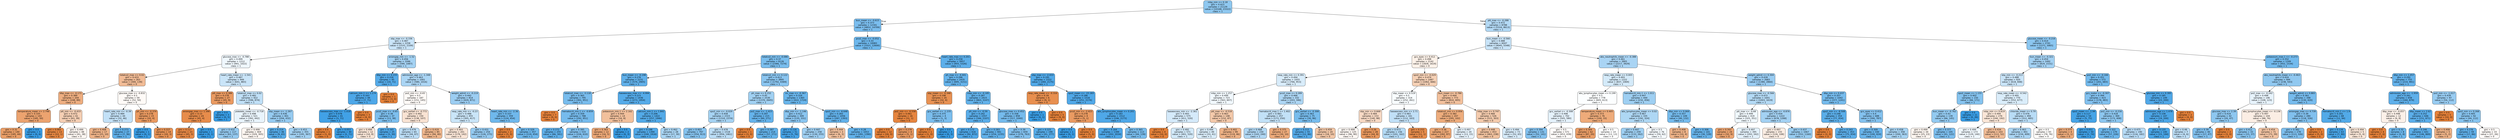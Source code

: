 digraph Tree {
node [shape=box, style="filled, rounded", color="black", fontname="helvetica"] ;
edge [fontname="helvetica"] ;
0 [label="mbp_min <= 0.18\ngini = 0.423\nsamples = 21129\nvalue = [10168, 23322]\nclass = 1", fillcolor="#8fc8f0"] ;
1 [label="bun_mean <= -0.615\ngini = 0.373\nsamples = 12341\nvalue = [4852, 14709]\nclass = 1", fillcolor="#7abdee"] ;
0 -> 1 [labeldistance=2.5, labelangle=45, headlabel="True"] ;
2 [label="sbp_max <= -0.336\ngini = 0.487\nsamples = 2258\nvalue = [1531, 2109]\nclass = 1", fillcolor="#c9e4f8"] ;
1 -> 2 ;
3 [label="glucose_max <= -0.788\ngini = 0.499\nsamples = 1212\nvalue = [941, 1022]\nclass = 1", fillcolor="#eff7fd"] ;
2 -> 3 ;
4 [label="totalco2_max <= 0.02\ngini = 0.433\nsamples = 263\nvalue = [300, 139]\nclass = 0", fillcolor="#f1bb95"] ;
3 -> 4 ;
5 [label="dbp_max <= -0.171\ngini = 0.389\nsamples = 204\nvalue = [248, 89]\nclass = 0", fillcolor="#eeae80"] ;
4 -> 5 ;
6 [label="temperature_mean <= 2.748\ngini = 0.335\nsamples = 143\nvalue = [185, 50]\nclass = 0", fillcolor="#eca36f"] ;
5 -> 6 ;
7 [label="gini = 0.31\nsamples = 140\nvalue = [185, 44]\nclass = 0", fillcolor="#eb9f68"] ;
6 -> 7 ;
8 [label="gini = 0.0\nsamples = 3\nvalue = [0, 6]\nclass = 1", fillcolor="#399de5"] ;
6 -> 8 ;
9 [label="ptt_min <= -0.433\ngini = 0.472\nsamples = 61\nvalue = [63, 39]\nclass = 0", fillcolor="#f5cfb4"] ;
5 -> 9 ;
10 [label="gini = 0.083\nsamples = 13\nvalue = [22, 1]\nclass = 0", fillcolor="#e68742"] ;
9 -> 10 ;
11 [label="gini = 0.499\nsamples = 48\nvalue = [41, 38]\nclass = 0", fillcolor="#fdf6f1"] ;
9 -> 11 ;
12 [label="glucose_max <= -0.832\ngini = 0.5\nsamples = 59\nvalue = [52, 50]\nclass = 0", fillcolor="#fefaf7"] ;
4 -> 12 ;
13 [label="heart_rate_min <= -0.39\ngini = 0.484\nsamples = 44\nvalue = [32, 46]\nclass = 1", fillcolor="#c3e1f7"] ;
12 -> 13 ;
14 [label="gini = 0.408\nsamples = 17\nvalue = [25, 10]\nclass = 0", fillcolor="#efb388"] ;
13 -> 14 ;
15 [label="gini = 0.273\nsamples = 27\nvalue = [7, 36]\nclass = 1", fillcolor="#5fb0ea"] ;
13 -> 15 ;
16 [label="ph_min <= -0.374\ngini = 0.278\nsamples = 15\nvalue = [20, 4]\nclass = 0", fillcolor="#ea9a61"] ;
12 -> 16 ;
17 [label="gini = 0.0\nsamples = 1\nvalue = [0, 1]\nclass = 1", fillcolor="#399de5"] ;
16 -> 17 ;
18 [label="gini = 0.227\nsamples = 14\nvalue = [20, 3]\nclass = 0", fillcolor="#e99457"] ;
16 -> 18 ;
19 [label="heart_rate_mean <= -1.541\ngini = 0.487\nsamples = 949\nvalue = [641, 883]\nclass = 1", fillcolor="#c9e4f8"] ;
3 -> 19 ;
20 [label="ptt_max <= 0.386\ngini = 0.278\nsamples = 27\nvalue = [45, 9]\nclass = 0", fillcolor="#ea9a61"] ;
19 -> 20 ;
21 [label="aniongap_max <= 1.396\ngini = 0.15\nsamples = 24\nvalue = [45, 4]\nclass = 0", fillcolor="#e78c4b"] ;
20 -> 21 ;
22 [label="gini = 0.117\nsamples = 23\nvalue = [45, 3]\nclass = 0", fillcolor="#e78946"] ;
21 -> 22 ;
23 [label="gini = 0.0\nsamples = 1\nvalue = [0, 1]\nclass = 1", fillcolor="#399de5"] ;
21 -> 23 ;
24 [label="gini = 0.0\nsamples = 3\nvalue = [0, 5]\nclass = 1", fillcolor="#399de5"] ;
20 -> 24 ;
25 [label="totalco2_max <= 0.02\ngini = 0.482\nsamples = 922\nvalue = [596, 874]\nclass = 1", fillcolor="#c0e0f7"] ;
19 -> 25 ;
26 [label="platelets_mean <= -0.718\ngini = 0.498\nsamples = 521\nvalue = [392, 442]\nclass = 1", fillcolor="#e9f4fc"] ;
25 -> 26 ;
27 [label="gini = 0.432\nsamples = 117\nvalue = [63, 137]\nclass = 1", fillcolor="#94caf1"] ;
26 -> 27 ;
28 [label="gini = 0.499\nsamples = 404\nvalue = [329, 305]\nclass = 0", fillcolor="#fdf6f1"] ;
26 -> 28 ;
29 [label="sbp_mean <= -1.267\ngini = 0.436\nsamples = 401\nvalue = [204, 432]\nclass = 1", fillcolor="#96cbf1"] ;
25 -> 29 ;
30 [label="gini = 0.214\nsamples = 46\nvalue = [9, 65]\nclass = 1", fillcolor="#54abe9"] ;
29 -> 30 ;
31 [label="gini = 0.453\nsamples = 355\nvalue = [195, 367]\nclass = 1", fillcolor="#a2d1f3"] ;
29 -> 31 ;
32 [label="aniongap_min <= -1.52\ngini = 0.456\nsamples = 1046\nvalue = [590, 1087]\nclass = 1", fillcolor="#a4d2f3"] ;
2 -> 32 ;
33 [label="dbp_min <= 0.155\ngini = 0.216\nsamples = 45\nvalue = [10, 71]\nclass = 1", fillcolor="#55abe9"] ;
32 -> 33 ;
34 [label="calcium_min.1 <= 1.174\ngini = 0.163\nsamples = 44\nvalue = [7, 71]\nclass = 1", fillcolor="#4da7e8"] ;
33 -> 34 ;
35 [label="baseexcess_max <= -1.018\ngini = 0.078\nsamples = 41\nvalue = [3, 71]\nclass = 1", fillcolor="#41a1e6"] ;
34 -> 35 ;
36 [label="gini = 0.0\nsamples = 1\nvalue = [1, 0]\nclass = 0", fillcolor="#e58139"] ;
35 -> 36 ;
37 [label="gini = 0.053\nsamples = 40\nvalue = [2, 71]\nclass = 1", fillcolor="#3fa0e6"] ;
35 -> 37 ;
38 [label="gini = 0.0\nsamples = 3\nvalue = [4, 0]\nclass = 0", fillcolor="#e58139"] ;
34 -> 38 ;
39 [label="gini = 0.0\nsamples = 1\nvalue = [3, 0]\nclass = 0", fillcolor="#e58139"] ;
33 -> 39 ;
40 [label="admission_age <= -1.348\ngini = 0.463\nsamples = 1001\nvalue = [580, 1016]\nclass = 1", fillcolor="#aad5f4"] ;
32 -> 40 ;
41 [label="po2_min <= -0.65\ngini = 0.5\nsamples = 187\nvalue = [151, 145]\nclass = 0", fillcolor="#fefaf7"] ;
40 -> 41 ;
42 [label="pco2_max <= -0.65\ngini = 0.38\nsamples = 37\nvalue = [13, 38]\nclass = 1", fillcolor="#7dbfee"] ;
41 -> 42 ;
43 [label="gini = 0.494\nsamples = 12\nvalue = [10, 8]\nclass = 0", fillcolor="#fae6d7"] ;
42 -> 43 ;
44 [label="gini = 0.165\nsamples = 25\nvalue = [3, 30]\nclass = 1", fillcolor="#4da7e8"] ;
42 -> 44 ;
45 [label="gcs_verbal <= -0.772\ngini = 0.492\nsamples = 150\nvalue = [138, 107]\nclass = 0", fillcolor="#f9e3d3"] ;
41 -> 45 ;
46 [label="gini = 0.479\nsamples = 65\nvalue = [44, 67]\nclass = 1", fillcolor="#bbddf6"] ;
45 -> 46 ;
47 [label="gini = 0.419\nsamples = 85\nvalue = [94, 40]\nclass = 0", fillcolor="#f0b78d"] ;
45 -> 47 ;
48 [label="weight_admit <= -0.219\ngini = 0.442\nsamples = 814\nvalue = [429, 871]\nclass = 1", fillcolor="#9bcdf2"] ;
40 -> 48 ;
49 [label="resp_rate_min <= -0.23\ngini = 0.488\nsamples = 455\nvalue = [305, 417]\nclass = 1", fillcolor="#cae5f8"] ;
48 -> 49 ;
50 [label="gini = 0.493\nsamples = 201\nvalue = [179, 142]\nclass = 0", fillcolor="#fae5d6"] ;
49 -> 50 ;
51 [label="gini = 0.431\nsamples = 254\nvalue = [126, 275]\nclass = 1", fillcolor="#94caf1"] ;
49 -> 51 ;
52 [label="heart_rate_min <= -2.36\ngini = 0.337\nsamples = 359\nvalue = [124, 454]\nclass = 1", fillcolor="#6fb8ec"] ;
48 -> 52 ;
53 [label="gini = 0.0\nsamples = 2\nvalue = [5, 0]\nclass = 0", fillcolor="#e58139"] ;
52 -> 53 ;
54 [label="gini = 0.329\nsamples = 357\nvalue = [119, 454]\nclass = 1", fillcolor="#6db7ec"] ;
52 -> 54 ;
55 [label="pco2_max <= -0.052\ngini = 0.33\nsamples = 10083\nvalue = [3321, 12600]\nclass = 1", fillcolor="#6db7ec"] ;
1 -> 55 ;
56 [label="totalco2_min <= -0.086\ngini = 0.37\nsamples = 6126\nvalue = [2366, 7274]\nclass = 1", fillcolor="#79bded"] ;
55 -> 56 ;
57 [label="bun_mean <= -0.198\ngini = 0.276\nsamples = 2231\nvalue = [574, 2905]\nclass = 1", fillcolor="#60b0ea"] ;
56 -> 57 ;
58 [label="totalco2_max <= -3.118\ngini = 0.365\nsamples = 795\nvalue = [301, 951]\nclass = 1", fillcolor="#78bced"] ;
57 -> 58 ;
59 [label="gini = 0.0\nsamples = 7\nvalue = [9, 0]\nclass = 0", fillcolor="#e58139"] ;
58 -> 59 ;
60 [label="hematocrit_min.1 <= -0.859\ngini = 0.359\nsamples = 788\nvalue = [292, 951]\nclass = 1", fillcolor="#76bbed"] ;
58 -> 60 ;
61 [label="gini = 0.272\nsamples = 255\nvalue = [66, 341]\nclass = 1", fillcolor="#5fb0ea"] ;
60 -> 61 ;
62 [label="gini = 0.395\nsamples = 533\nvalue = [226, 610]\nclass = 1", fillcolor="#82c1ef"] ;
60 -> 62 ;
63 [label="baseexcess_max <= -4.994\ngini = 0.215\nsamples = 1436\nvalue = [273, 1954]\nclass = 1", fillcolor="#55abe9"] ;
57 -> 63 ;
64 [label="potassium_min.1 <= 2.162\ngini = 0.444\nsamples = 14\nvalue = [16, 8]\nclass = 0", fillcolor="#f2c09c"] ;
63 -> 64 ;
65 [label="gini = 0.363\nsamples = 12\nvalue = [16, 5]\nclass = 0", fillcolor="#eda877"] ;
64 -> 65 ;
66 [label="gini = 0.0\nsamples = 2\nvalue = [0, 3]\nclass = 1", fillcolor="#399de5"] ;
64 -> 66 ;
67 [label="calcium_min.1 <= 1.842\ngini = 0.206\nsamples = 1422\nvalue = [257, 1946]\nclass = 1", fillcolor="#53aae8"] ;
63 -> 67 ;
68 [label="gini = 0.198\nsamples = 1394\nvalue = [240, 1916]\nclass = 1", fillcolor="#52a9e8"] ;
67 -> 68 ;
69 [label="gini = 0.462\nsamples = 28\nvalue = [17, 30]\nclass = 1", fillcolor="#a9d5f4"] ;
67 -> 69 ;
70 [label="totalco2_min <= 0.122\ngini = 0.413\nsamples = 3895\nvalue = [1792, 4369]\nclass = 1", fillcolor="#8ac5f0"] ;
56 -> 70 ;
71 [label="ph_max <= 0.152\ngini = 0.45\nsamples = 2530\nvalue = [1370, 2645]\nclass = 1", fillcolor="#a0d0f2"] ;
70 -> 71 ;
72 [label="spo2_min <= -0.029\ngini = 0.458\nsamples = 2315\nvalue = [1310, 2374]\nclass = 1", fillcolor="#a6d3f3"] ;
71 -> 72 ;
73 [label="gini = 0.403\nsamples = 797\nvalue = [354, 913]\nclass = 1", fillcolor="#86c3ef"] ;
72 -> 73 ;
74 [label="gini = 0.478\nsamples = 1518\nvalue = [956, 1461]\nclass = 1", fillcolor="#bbddf6"] ;
72 -> 74 ;
75 [label="po2_max <= -1.423\ngini = 0.297\nsamples = 215\nvalue = [60, 271]\nclass = 1", fillcolor="#65b3eb"] ;
71 -> 75 ;
76 [label="gini = 0.0\nsamples = 1\nvalue = [3, 0]\nclass = 0", fillcolor="#e58139"] ;
75 -> 76 ;
77 [label="gini = 0.287\nsamples = 214\nvalue = [57, 271]\nclass = 1", fillcolor="#63b2ea"] ;
75 -> 77 ;
78 [label="inr_max <= -0.367\ngini = 0.316\nsamples = 1365\nvalue = [422, 1724]\nclass = 1", fillcolor="#69b5eb"] ;
70 -> 78 ;
79 [label="dbp_min <= -1.146\ngini = 0.412\nsamples = 309\nvalue = [135, 331]\nclass = 1", fillcolor="#8ac5f0"] ;
78 -> 79 ;
80 [label="gini = 0.116\nsamples = 51\nvalue = [5, 76]\nclass = 1", fillcolor="#46a3e7"] ;
79 -> 80 ;
81 [label="gini = 0.447\nsamples = 258\nvalue = [130, 255]\nclass = 1", fillcolor="#9ecff2"] ;
79 -> 81 ;
82 [label="spo2_min <= -6.648\ngini = 0.283\nsamples = 1056\nvalue = [287, 1393]\nclass = 1", fillcolor="#62b1ea"] ;
78 -> 82 ;
83 [label="gini = 0.444\nsamples = 3\nvalue = [6, 3]\nclass = 0", fillcolor="#f2c09c"] ;
82 -> 83 ;
84 [label="gini = 0.28\nsamples = 1053\nvalue = [281, 1390]\nclass = 1", fillcolor="#61b1ea"] ;
82 -> 84 ;
85 [label="heart_rate_max <= 0.201\ngini = 0.258\nsamples = 3957\nvalue = [955, 5326]\nclass = 1", fillcolor="#5dafea"] ;
55 -> 85 ;
86 [label="ph_max <= -4.441\ngini = 0.296\nsamples = 2435\nvalue = [695, 3151]\nclass = 1", fillcolor="#65b3eb"] ;
85 -> 86 ;
87 [label="sbp_mean <= -0.346\ngini = 0.198\nsamples = 20\nvalue = [32, 4]\nclass = 0", fillcolor="#e89152"] ;
86 -> 87 ;
88 [label="po2_min <= -0.558\ngini = 0.061\nsamples = 16\nvalue = [31, 1]\nclass = 0", fillcolor="#e6853f"] ;
87 -> 88 ;
89 [label="gini = 0.0\nsamples = 12\nvalue = [26, 0]\nclass = 0", fillcolor="#e58139"] ;
88 -> 89 ;
90 [label="gini = 0.278\nsamples = 4\nvalue = [5, 1]\nclass = 0", fillcolor="#ea9a61"] ;
88 -> 90 ;
91 [label="gcs_verbal <= -1.235\ngini = 0.375\nsamples = 4\nvalue = [1, 3]\nclass = 1", fillcolor="#7bbeee"] ;
87 -> 91 ;
92 [label="gini = 0.0\nsamples = 1\nvalue = [1, 0]\nclass = 0", fillcolor="#e58139"] ;
91 -> 92 ;
93 [label="gini = 0.0\nsamples = 3\nvalue = [0, 3]\nclass = 1", fillcolor="#399de5"] ;
91 -> 93 ;
94 [label="mbp_min <= -0.185\ngini = 0.287\nsamples = 2415\nvalue = [663, 3147]\nclass = 1", fillcolor="#63b2ea"] ;
86 -> 94 ;
95 [label="ph_min <= -0.59\ngini = 0.242\nsamples = 1557\nvalue = [346, 2107]\nclass = 1", fillcolor="#5aade9"] ;
94 -> 95 ;
96 [label="gini = 0.173\nsamples = 616\nvalue = [92, 872]\nclass = 1", fillcolor="#4ea7e8"] ;
95 -> 96 ;
97 [label="gini = 0.283\nsamples = 941\nvalue = [254, 1235]\nclass = 1", fillcolor="#62b1ea"] ;
95 -> 97 ;
98 [label="glucose_max <= 0.452\ngini = 0.358\nsamples = 858\nvalue = [317, 1040]\nclass = 1", fillcolor="#75bbed"] ;
94 -> 98 ;
99 [label="gini = 0.39\nsamples = 659\nvalue = [276, 763]\nclass = 1", fillcolor="#81c0ee"] ;
98 -> 99 ;
100 [label="gini = 0.225\nsamples = 199\nvalue = [41, 277]\nclass = 1", fillcolor="#56ace9"] ;
98 -> 100 ;
101 [label="sbp_max <= -2.433\ngini = 0.191\nsamples = 1522\nvalue = [260, 2175]\nclass = 1", fillcolor="#51a9e8"] ;
85 -> 101 ;
102 [label="resp_rate_mean <= -0.316\ngini = 0.18\nsamples = 6\nvalue = [9, 1]\nclass = 0", fillcolor="#e88f4f"] ;
101 -> 102 ;
103 [label="gini = 0.0\nsamples = 1\nvalue = [0, 1]\nclass = 1", fillcolor="#399de5"] ;
102 -> 103 ;
104 [label="gini = 0.0\nsamples = 5\nvalue = [9, 0]\nclass = 0", fillcolor="#e58139"] ;
102 -> 104 ;
105 [label="spo2_mean <= -15.183\ngini = 0.186\nsamples = 1516\nvalue = [251, 2174]\nclass = 1", fillcolor="#50a8e8"] ;
101 -> 105 ;
106 [label="pco2_min <= -2.423\ngini = 0.278\nsamples = 4\nvalue = [5, 1]\nclass = 0", fillcolor="#ea9a61"] ;
105 -> 106 ;
107 [label="gini = 0.0\nsamples = 1\nvalue = [0, 1]\nclass = 1", fillcolor="#399de5"] ;
106 -> 107 ;
108 [label="gini = 0.0\nsamples = 3\nvalue = [5, 0]\nclass = 0", fillcolor="#e58139"] ;
106 -> 108 ;
109 [label="abs_lymphocytes_mean <= 0.201\ngini = 0.183\nsamples = 1512\nvalue = [246, 2173]\nclass = 1", fillcolor="#4fa8e8"] ;
105 -> 109 ;
110 [label="gini = 0.164\nsamples = 1399\nvalue = [202, 2034]\nclass = 1", fillcolor="#4da7e8"] ;
109 -> 110 ;
111 [label="gini = 0.365\nsamples = 113\nvalue = [44, 139]\nclass = 1", fillcolor="#78bced"] ;
109 -> 111 ;
112 [label="ptt_max <= -0.288\ngini = 0.472\nsamples = 8788\nvalue = [5316, 8613]\nclass = 1", fillcolor="#b3d9f5"] ;
0 -> 112 [labeldistance=2.5, labelangle=-45, headlabel="False"] ;
113 [label="bun_mean <= -0.566\ngini = 0.488\nsamples = 6047\nvalue = [4045, 5548]\nclass = 1", fillcolor="#c9e4f8"] ;
112 -> 113 ;
114 [label="gcs_eyes <= 0.412\ngini = 0.498\nsamples = 2142\nvalue = [1828, 1619]\nclass = 0", fillcolor="#fcf1e8"] ;
113 -> 114 ;
115 [label="resp_rate_min <= 0.391\ngini = 0.494\nsamples = 1055\nvalue = [766, 953]\nclass = 1", fillcolor="#d8ecfa"] ;
114 -> 115 ;
116 [label="mbp_min <= 1.257\ngini = 0.499\nsamples = 723\nvalue = [563, 607]\nclass = 1", fillcolor="#f1f8fd"] ;
115 -> 116 ;
117 [label="baseexcess_min <= -2.361\ngini = 0.493\nsamples = 575\nvalue = [411, 520]\nclass = 1", fillcolor="#d5eafa"] ;
116 -> 117 ;
118 [label="gini = 0.0\nsamples = 4\nvalue = [10, 0]\nclass = 0", fillcolor="#e58139"] ;
117 -> 118 ;
119 [label="gini = 0.492\nsamples = 571\nvalue = [401, 520]\nclass = 1", fillcolor="#d2e9f9"] ;
117 -> 119 ;
120 [label="ptt_max <= -0.518\ngini = 0.463\nsamples = 148\nvalue = [152, 87]\nclass = 0", fillcolor="#f4c9aa"] ;
116 -> 120 ;
121 [label="gini = 0.494\nsamples = 49\nvalue = [33, 41]\nclass = 1", fillcolor="#d8ecfa"] ;
120 -> 121 ;
122 [label="gini = 0.402\nsamples = 99\nvalue = [119, 46]\nclass = 0", fillcolor="#efb286"] ;
120 -> 122 ;
123 [label="pco2_max <= 0.289\ngini = 0.466\nsamples = 332\nvalue = [203, 346]\nclass = 1", fillcolor="#add6f4"] ;
115 -> 123 ;
124 [label="hematocrit_max.1 <= 1.402\ngini = 0.483\nsamples = 257\nvalue = [173, 250]\nclass = 1", fillcolor="#c2e1f7"] ;
123 -> 124 ;
125 [label="gini = 0.468\nsamples = 230\nvalue = [143, 240]\nclass = 1", fillcolor="#afd7f4"] ;
124 -> 125 ;
126 [label="gini = 0.375\nsamples = 27\nvalue = [30, 10]\nclass = 0", fillcolor="#eeab7b"] ;
124 -> 126 ;
127 [label="gcs_verbal <= -0.308\ngini = 0.363\nsamples = 75\nvalue = [30, 96]\nclass = 1", fillcolor="#77bced"] ;
123 -> 127 ;
128 [label="gini = 0.215\nsamples = 55\nvalue = [12, 86]\nclass = 1", fillcolor="#55abe9"] ;
127 -> 128 ;
129 [label="gini = 0.459\nsamples = 20\nvalue = [18, 10]\nclass = 0", fillcolor="#f3c7a7"] ;
127 -> 129 ;
130 [label="spo2_min <= -0.029\ngini = 0.474\nsamples = 1087\nvalue = [1062, 666]\nclass = 0", fillcolor="#f5d0b5"] ;
114 -> 130 ;
131 [label="sbp_mean <= 0.519\ngini = 0.5\nsamples = 314\nvalue = [252, 261]\nclass = 1", fillcolor="#f8fcfe"] ;
130 -> 131 ;
132 [label="sbp_min <= 0.668\ngini = 0.484\nsamples = 153\nvalue = [140, 98]\nclass = 0", fillcolor="#f7d9c4"] ;
131 -> 132 ;
133 [label="gini = 0.499\nsamples = 125\nvalue = [96, 90]\nclass = 0", fillcolor="#fdf7f3"] ;
132 -> 133 ;
134 [label="gini = 0.26\nsamples = 28\nvalue = [44, 8]\nclass = 0", fillcolor="#ea985d"] ;
132 -> 134 ;
135 [label="baseexcess_min <= 2.71\ngini = 0.483\nsamples = 161\nvalue = [112, 163]\nclass = 1", fillcolor="#c1e0f7"] ;
131 -> 135 ;
136 [label="gini = 0.473\nsamples = 156\nvalue = [101, 162]\nclass = 1", fillcolor="#b4daf5"] ;
135 -> 136 ;
137 [label="gini = 0.153\nsamples = 5\nvalue = [11, 1]\nclass = 0", fillcolor="#e78c4b"] ;
135 -> 137 ;
138 [label="bun_mean <= -0.786\ngini = 0.444\nsamples = 773\nvalue = [810, 405]\nclass = 0", fillcolor="#f2c09c"] ;
130 -> 138 ;
139 [label="totalco2_min <= 0.956\ngini = 0.382\nsamples = 247\nvalue = [295, 102]\nclass = 0", fillcolor="#eead7d"] ;
138 -> 139 ;
140 [label="gini = 0.36\nsamples = 227\nvalue = [282, 87]\nclass = 0", fillcolor="#eda876"] ;
139 -> 140 ;
141 [label="gini = 0.497\nsamples = 20\nvalue = [13, 15]\nclass = 1", fillcolor="#e5f2fc"] ;
139 -> 141 ;
142 [label="mbp_max <= 0.747\ngini = 0.466\nsamples = 526\nvalue = [515, 303]\nclass = 0", fillcolor="#f4cbad"] ;
138 -> 142 ;
143 [label="gini = 0.448\nsamples = 453\nvalue = [463, 238]\nclass = 0", fillcolor="#f2c29f"] ;
142 -> 143 ;
144 [label="gini = 0.494\nsamples = 73\nvalue = [52, 65]\nclass = 1", fillcolor="#d7ebfa"] ;
142 -> 144 ;
145 [label="abs_neutrophils_mean <= -0.388\ngini = 0.461\nsamples = 3905\nvalue = [2217, 3929]\nclass = 1", fillcolor="#a9d4f4"] ;
113 -> 145 ;
146 [label="resp_rate_mean <= 0.005\ngini = 0.493\nsamples = 1222\nvalue = [837, 1069]\nclass = 1", fillcolor="#d4eaf9"] ;
145 -> 146 ;
147 [label="abs_lymphocytes_mean <= 0.199\ngini = 0.5\nsamples = 778\nvalue = [605, 613]\nclass = 1", fillcolor="#fcfeff"] ;
146 -> 147 ;
148 [label="gcs_verbal <= -0.308\ngini = 0.498\nsamples = 702\nvalue = [505, 580]\nclass = 1", fillcolor="#e5f2fc"] ;
147 -> 148 ;
149 [label="gini = 0.394\nsamples = 131\nvalue = [52, 141]\nclass = 1", fillcolor="#82c1ef"] ;
148 -> 149 ;
150 [label="gini = 0.5\nsamples = 571\nvalue = [453, 439]\nclass = 0", fillcolor="#fefbf9"] ;
148 -> 150 ;
151 [label="temperature_mean <= 0.405\ngini = 0.373\nsamples = 76\nvalue = [100, 33]\nclass = 0", fillcolor="#eeab7a"] ;
147 -> 151 ;
152 [label="gini = 0.304\nsamples = 62\nvalue = [87, 20]\nclass = 0", fillcolor="#eb9e67"] ;
151 -> 152 ;
153 [label="gini = 0.5\nsamples = 14\nvalue = [13, 13]\nclass = 0", fillcolor="#ffffff"] ;
151 -> 153 ;
154 [label="hematocrit_min.1 <= 1.011\ngini = 0.447\nsamples = 444\nvalue = [232, 456]\nclass = 1", fillcolor="#9ecff2"] ;
146 -> 154 ;
155 [label="abs_lymphocytes_mean <= 0.02\ngini = 0.467\nsamples = 335\nvalue = [192, 324]\nclass = 1", fillcolor="#aed7f4"] ;
154 -> 155 ;
156 [label="gini = 0.447\nsamples = 259\nvalue = [133, 262]\nclass = 1", fillcolor="#9ecff2"] ;
155 -> 156 ;
157 [label="gini = 0.5\nsamples = 76\nvalue = [59, 62]\nclass = 1", fillcolor="#f5fafe"] ;
155 -> 157 ;
158 [label="dbp_min <= 0.069\ngini = 0.357\nsamples = 109\nvalue = [40, 132]\nclass = 1", fillcolor="#75bbed"] ;
154 -> 158 ;
159 [label="gini = 0.408\nsamples = 8\nvalue = [10, 4]\nclass = 0", fillcolor="#efb388"] ;
158 -> 159 ;
160 [label="gini = 0.308\nsamples = 101\nvalue = [30, 128]\nclass = 1", fillcolor="#67b4eb"] ;
158 -> 160 ;
161 [label="weight_admit <= 0.304\ngini = 0.439\nsamples = 2683\nvalue = [1380, 2860]\nclass = 1", fillcolor="#99ccf2"] ;
145 -> 161 ;
162 [label="glucose_max <= -0.566\ngini = 0.472\nsamples = 1641\nvalue = [1003, 1619]\nclass = 1", fillcolor="#b4daf5"] ;
161 -> 162 ;
163 [label="ptt_max <= -0.68\ngini = 0.499\nsamples = 419\nvalue = [325, 351]\nclass = 1", fillcolor="#f0f8fd"] ;
162 -> 163 ;
164 [label="gini = 0.343\nsamples = 24\nvalue = [32, 9]\nclass = 0", fillcolor="#eca471"] ;
163 -> 164 ;
165 [label="gini = 0.497\nsamples = 395\nvalue = [293, 342]\nclass = 1", fillcolor="#e3f1fb"] ;
163 -> 165 ;
166 [label="admission_age <= -0.876\ngini = 0.454\nsamples = 1222\nvalue = [678, 1268]\nclass = 1", fillcolor="#a3d1f3"] ;
162 -> 166 ;
167 [label="gini = 0.497\nsamples = 155\nvalue = [126, 108]\nclass = 0", fillcolor="#fbede3"] ;
166 -> 167 ;
168 [label="gini = 0.437\nsamples = 1067\nvalue = [552, 1160]\nclass = 1", fillcolor="#97ccf1"] ;
166 -> 168 ;
169 [label="dbp_min <= 0.437\ngini = 0.357\nsamples = 1042\nvalue = [377, 1241]\nclass = 1", fillcolor="#75bbed"] ;
161 -> 169 ;
170 [label="spo2_min <= -8.508\ngini = 0.248\nsamples = 354\nvalue = [77, 454]\nclass = 1", fillcolor="#5baee9"] ;
169 -> 170 ;
171 [label="gini = 0.0\nsamples = 1\nvalue = [2, 0]\nclass = 0", fillcolor="#e58139"] ;
170 -> 171 ;
172 [label="gini = 0.243\nsamples = 353\nvalue = [75, 454]\nclass = 1", fillcolor="#5aade9"] ;
170 -> 172 ;
173 [label="gcs_eyes <= 0.412\ngini = 0.4\nsamples = 688\nvalue = [300, 787]\nclass = 1", fillcolor="#84c2ef"] ;
169 -> 173 ;
174 [label="gini = 0.309\nsamples = 330\nvalue = [100, 424]\nclass = 1", fillcolor="#68b4eb"] ;
173 -> 174 ;
175 [label="gini = 0.458\nsamples = 358\nvalue = [200, 363]\nclass = 1", fillcolor="#a6d3f3"] ;
173 -> 175 ;
176 [label="glucose_mean <= -0.216\ngini = 0.414\nsamples = 2741\nvalue = [1271, 3065]\nclass = 1", fillcolor="#8bc6f0"] ;
112 -> 176 ;
177 [label="bun_mean <= -0.321\ngini = 0.454\nsamples = 1492\nvalue = [819, 1531]\nclass = 1", fillcolor="#a3d1f3"] ;
176 -> 177 ;
178 [label="sbp_min <= -0.213\ngini = 0.488\nsamples = 920\nvalue = [618, 848]\nclass = 1", fillcolor="#c9e4f8"] ;
177 -> 178 ;
179 [label="spo2_mean <= 1.155\ngini = 0.402\nsamples = 150\nvalue = [66, 171]\nclass = 1", fillcolor="#85c3ef"] ;
178 -> 179 ;
180 [label="bun_mean <= -0.762\ngini = 0.43\nsamples = 139\nvalue = [66, 145]\nclass = 1", fillcolor="#93caf1"] ;
179 -> 180 ;
181 [label="gini = 0.499\nsamples = 34\nvalue = [25, 23]\nclass = 0", fillcolor="#fdf5ef"] ;
180 -> 181 ;
182 [label="gini = 0.377\nsamples = 105\nvalue = [41, 122]\nclass = 1", fillcolor="#7cbeee"] ;
180 -> 182 ;
183 [label="gini = 0.0\nsamples = 11\nvalue = [0, 26]\nclass = 1", fillcolor="#399de5"] ;
179 -> 183 ;
184 [label="resp_rate_mean <= -0.542\ngini = 0.495\nsamples = 770\nvalue = [552, 677]\nclass = 1", fillcolor="#daedfa"] ;
178 -> 184 ;
185 [label="mbp_min <= 0.819\ngini = 0.494\nsamples = 276\nvalue = [240, 192]\nclass = 0", fillcolor="#fae6d7"] ;
184 -> 185 ;
186 [label="gini = 0.499\nsamples = 173\nvalue = [129, 140]\nclass = 1", fillcolor="#eff7fd"] ;
185 -> 186 ;
187 [label="gini = 0.434\nsamples = 103\nvalue = [111, 52]\nclass = 0", fillcolor="#f1bc96"] ;
185 -> 187 ;
188 [label="chloride_mean <= 0.79\ngini = 0.476\nsamples = 494\nvalue = [312, 485]\nclass = 1", fillcolor="#b8dcf6"] ;
184 -> 188 ;
189 [label="gini = 0.463\nsamples = 401\nvalue = [234, 409]\nclass = 1", fillcolor="#aad5f4"] ;
188 -> 189 ;
190 [label="gini = 0.5\nsamples = 93\nvalue = [78, 76]\nclass = 0", fillcolor="#fefcfa"] ;
188 -> 190 ;
191 [label="po2_min <= -0.166\ngini = 0.351\nsamples = 572\nvalue = [201, 683]\nclass = 1", fillcolor="#73baed"] ;
177 -> 191 ;
192 [label="gcs_motor <= -0.307\ngini = 0.394\nsamples = 423\nvalue = [178, 483]\nclass = 1", fillcolor="#82c1ef"] ;
191 -> 192 ;
193 [label="spo2_mean <= -1.94\ngini = 0.117\nsamples = 54\nvalue = [5, 75]\nclass = 1", fillcolor="#46a4e7"] ;
192 -> 193 ;
194 [label="gini = 0.375\nsamples = 4\nvalue = [3, 1]\nclass = 0", fillcolor="#eeab7b"] ;
193 -> 194 ;
195 [label="gini = 0.051\nsamples = 50\nvalue = [2, 74]\nclass = 1", fillcolor="#3ea0e6"] ;
193 -> 195 ;
196 [label="po2_min <= -0.216\ngini = 0.418\nsamples = 369\nvalue = [173, 408]\nclass = 1", fillcolor="#8dc7f0"] ;
192 -> 196 ;
197 [label="gini = 0.322\nsamples = 179\nvalue = [57, 226]\nclass = 1", fillcolor="#6bb6ec"] ;
196 -> 197 ;
198 [label="gini = 0.475\nsamples = 190\nvalue = [116, 182]\nclass = 1", fillcolor="#b7dbf6"] ;
196 -> 198 ;
199 [label="glucose_min <= 0.395\ngini = 0.185\nsamples = 149\nvalue = [23, 200]\nclass = 1", fillcolor="#50a8e8"] ;
191 -> 199 ;
200 [label="admission_age <= 1.478\ngini = 0.158\nsamples = 147\nvalue = [19, 200]\nclass = 1", fillcolor="#4ca6e7"] ;
199 -> 200 ;
201 [label="gini = 0.133\nsamples = 140\nvalue = [15, 194]\nclass = 1", fillcolor="#48a5e7"] ;
200 -> 201 ;
202 [label="gini = 0.48\nsamples = 7\nvalue = [4, 6]\nclass = 1", fillcolor="#bddef6"] ;
200 -> 202 ;
203 [label="gini = 0.0\nsamples = 2\nvalue = [4, 0]\nclass = 0", fillcolor="#e58139"] ;
199 -> 203 ;
204 [label="potassium_max.1 <= -0.273\ngini = 0.352\nsamples = 1249\nvalue = [452, 1534]\nclass = 1", fillcolor="#73baed"] ;
176 -> 204 ;
205 [label="abs_neutrophils_mean <= -0.463\ngini = 0.424\nsamples = 494\nvalue = [238, 543]\nclass = 1", fillcolor="#90c8f0"] ;
204 -> 205 ;
206 [label="po2_max <= -0.242\ngini = 0.498\nsamples = 146\nvalue = [108, 123]\nclass = 1", fillcolor="#e7f3fc"] ;
205 -> 206 ;
207 [label="glucose_max <= 2.39\ngini = 0.419\nsamples = 42\nvalue = [20, 47]\nclass = 1", fillcolor="#8dc7f0"] ;
206 -> 207 ;
208 [label="gini = 0.39\nsamples = 40\nvalue = [17, 47]\nclass = 1", fillcolor="#81c0ee"] ;
207 -> 208 ;
209 [label="gini = 0.0\nsamples = 2\nvalue = [3, 0]\nclass = 0", fillcolor="#e58139"] ;
207 -> 209 ;
210 [label="abs_lymphocytes_mean <= -0.136\ngini = 0.497\nsamples = 104\nvalue = [88, 76]\nclass = 0", fillcolor="#fbeee4"] ;
206 -> 210 ;
211 [label="gini = 0.411\nsamples = 33\nvalue = [15, 37]\nclass = 1", fillcolor="#89c5f0"] ;
210 -> 211 ;
212 [label="gini = 0.454\nsamples = 71\nvalue = [73, 39]\nclass = 0", fillcolor="#f3c4a3"] ;
210 -> 212 ;
213 [label="weight_admit <= 0.883\ngini = 0.361\nsamples = 348\nvalue = [130, 420]\nclass = 1", fillcolor="#76bbed"] ;
205 -> 213 ;
214 [label="aniongap_max <= 4.739\ngini = 0.39\nsamples = 280\nvalue = [118, 326]\nclass = 1", fillcolor="#81c0ee"] ;
213 -> 214 ;
215 [label="gini = 0.382\nsamples = 278\nvalue = [113, 326]\nclass = 1", fillcolor="#7ebfee"] ;
214 -> 215 ;
216 [label="gini = 0.0\nsamples = 2\nvalue = [5, 0]\nclass = 0", fillcolor="#e58139"] ;
214 -> 216 ;
217 [label="hematocrit_min.1 <= 1.9\ngini = 0.201\nsamples = 68\nvalue = [12, 94]\nclass = 1", fillcolor="#52aae8"] ;
213 -> 217 ;
218 [label="gini = 0.134\nsamples = 63\nvalue = [7, 90]\nclass = 1", fillcolor="#48a5e7"] ;
217 -> 218 ;
219 [label="gini = 0.494\nsamples = 5\nvalue = [5, 4]\nclass = 0", fillcolor="#fae6d7"] ;
217 -> 219 ;
220 [label="dbp_min <= 1.457\ngini = 0.292\nsamples = 755\nvalue = [214, 991]\nclass = 1", fillcolor="#64b2eb"] ;
204 -> 220 ;
221 [label="admission_age <= -1.959\ngini = 0.261\nsamples = 658\nvalue = [160, 879]\nclass = 1", fillcolor="#5dafea"] ;
220 -> 221 ;
222 [label="dbp_max <= -0.057\ngini = 0.498\nsamples = 12\nvalue = [9, 8]\nclass = 0", fillcolor="#fcf1e9"] ;
221 -> 222 ;
223 [label="gini = 0.0\nsamples = 4\nvalue = [7, 0]\nclass = 0", fillcolor="#e58139"] ;
222 -> 223 ;
224 [label="gini = 0.32\nsamples = 8\nvalue = [2, 8]\nclass = 1", fillcolor="#6ab6ec"] ;
222 -> 224 ;
225 [label="dbp_mean <= 2.62\ngini = 0.252\nsamples = 646\nvalue = [151, 871]\nclass = 1", fillcolor="#5baeea"] ;
221 -> 225 ;
226 [label="gini = 0.246\nsamples = 641\nvalue = [146, 869]\nclass = 1", fillcolor="#5aade9"] ;
225 -> 226 ;
227 [label="gini = 0.408\nsamples = 5\nvalue = [5, 2]\nclass = 0", fillcolor="#efb388"] ;
225 -> 227 ;
228 [label="po2_min <= -1.017\ngini = 0.439\nsamples = 97\nvalue = [54, 112]\nclass = 1", fillcolor="#98ccf2"] ;
220 -> 228 ;
229 [label="gini = 0.0\nsamples = 5\nvalue = [10, 0]\nclass = 0", fillcolor="#e58139"] ;
228 -> 229 ;
230 [label="spo2_min <= 0.268\ngini = 0.405\nsamples = 92\nvalue = [44, 112]\nclass = 1", fillcolor="#87c4ef"] ;
228 -> 230 ;
231 [label="gini = 0.276\nsamples = 59\nvalue = [17, 86]\nclass = 1", fillcolor="#60b0ea"] ;
230 -> 231 ;
232 [label="gini = 0.5\nsamples = 33\nvalue = [27, 26]\nclass = 0", fillcolor="#fefaf8"] ;
230 -> 232 ;
}